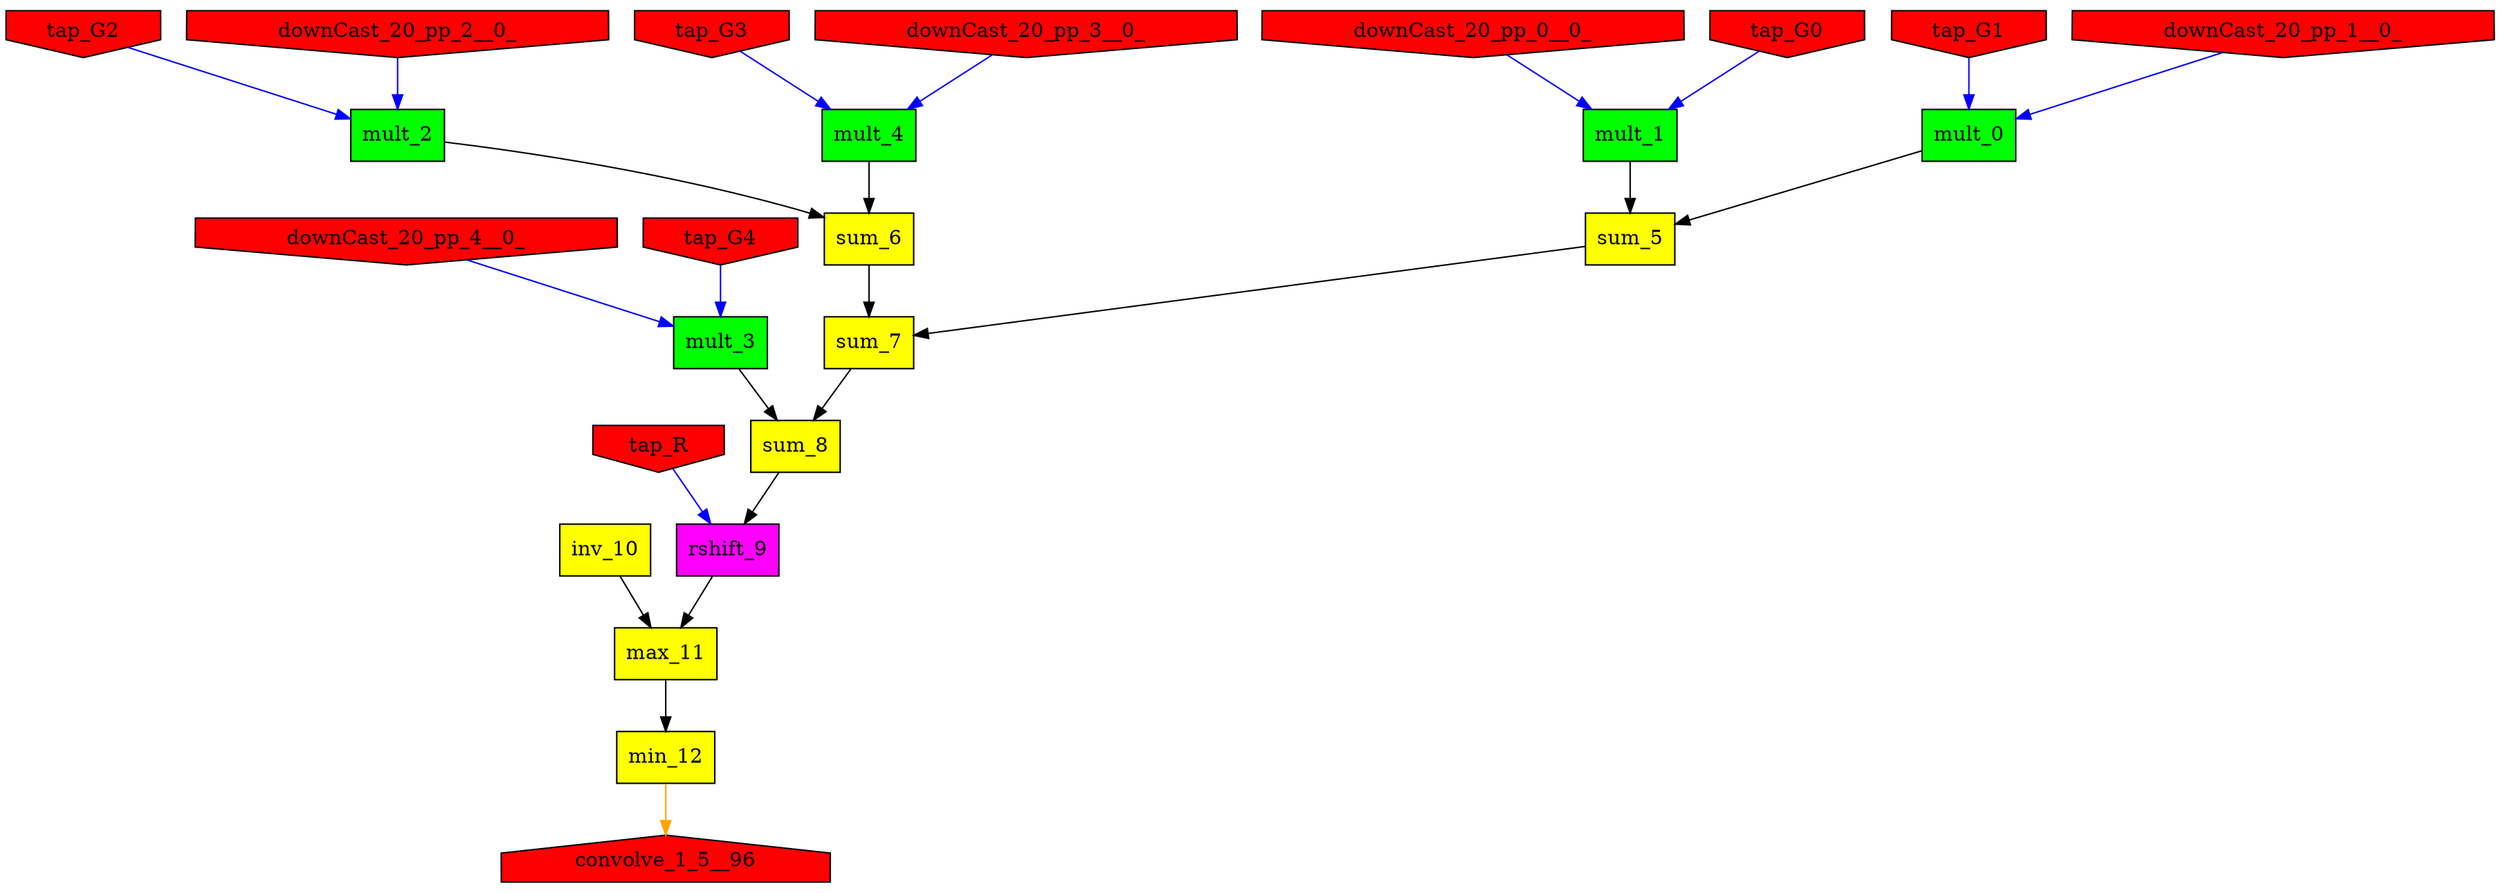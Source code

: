 digraph downCast_15_reduce {
{
node [shape=box style=filled]
mult_0 [fillcolor=green]
mult_1 [fillcolor=green]
mult_2 [fillcolor=green]
mult_3 [fillcolor=green]
mult_4 [fillcolor=green]
sum_5 [fillcolor=yellow]
sum_6 [fillcolor=yellow]
sum_7 [fillcolor=yellow]
sum_8 [fillcolor=yellow]
rshift_9 [fillcolor=magenta]
inv_10 [fillcolor=yellow]
max_11 [fillcolor=yellow]
min_12 [fillcolor=yellow]
downCast_20_pp_4__0_  [fillcolor=red shape=invhouse]
tap_G4  [fillcolor=red shape=invhouse]
downCast_20_pp_0__0_  [fillcolor=red shape=invhouse]
tap_G2  [fillcolor=red shape=invhouse]
tap_R  [fillcolor=red shape=invhouse]
tap_G1  [fillcolor=red shape=invhouse]
downCast_20_pp_2__0_  [fillcolor=red shape=invhouse]
downCast_20_pp_1__0_  [fillcolor=red shape=invhouse]
tap_G3  [fillcolor=red shape=invhouse]
tap_G0  [fillcolor=red shape=invhouse]
downCast_20_pp_3__0_  [fillcolor=red shape=invhouse]
convolve_1_5__96  [fillcolor=red shape=house]
}
mult_0->sum_5;
downCast_20_pp_1__0_->mult_0[color="blue"];
tap_G1->mult_0[color="blue"];
mult_1->sum_5;
downCast_20_pp_0__0_->mult_1[color="blue"];
tap_G0->mult_1[color="blue"];
mult_2->sum_6;
downCast_20_pp_2__0_->mult_2[color="blue"];
tap_G2->mult_2[color="blue"];
mult_3->sum_8;
downCast_20_pp_4__0_->mult_3[color="blue"];
tap_G4->mult_3[color="blue"];
mult_4->sum_6;
downCast_20_pp_3__0_->mult_4[color="blue"];
tap_G3->mult_4[color="blue"];
sum_5->sum_7;
sum_6->sum_7;
sum_7->sum_8;
sum_8->rshift_9;
rshift_9->max_11;
tap_R->rshift_9[color="blue"];
inv_10->max_11;
max_11->min_12;
min_12->convolve_1_5__96[color="orange"];
}

